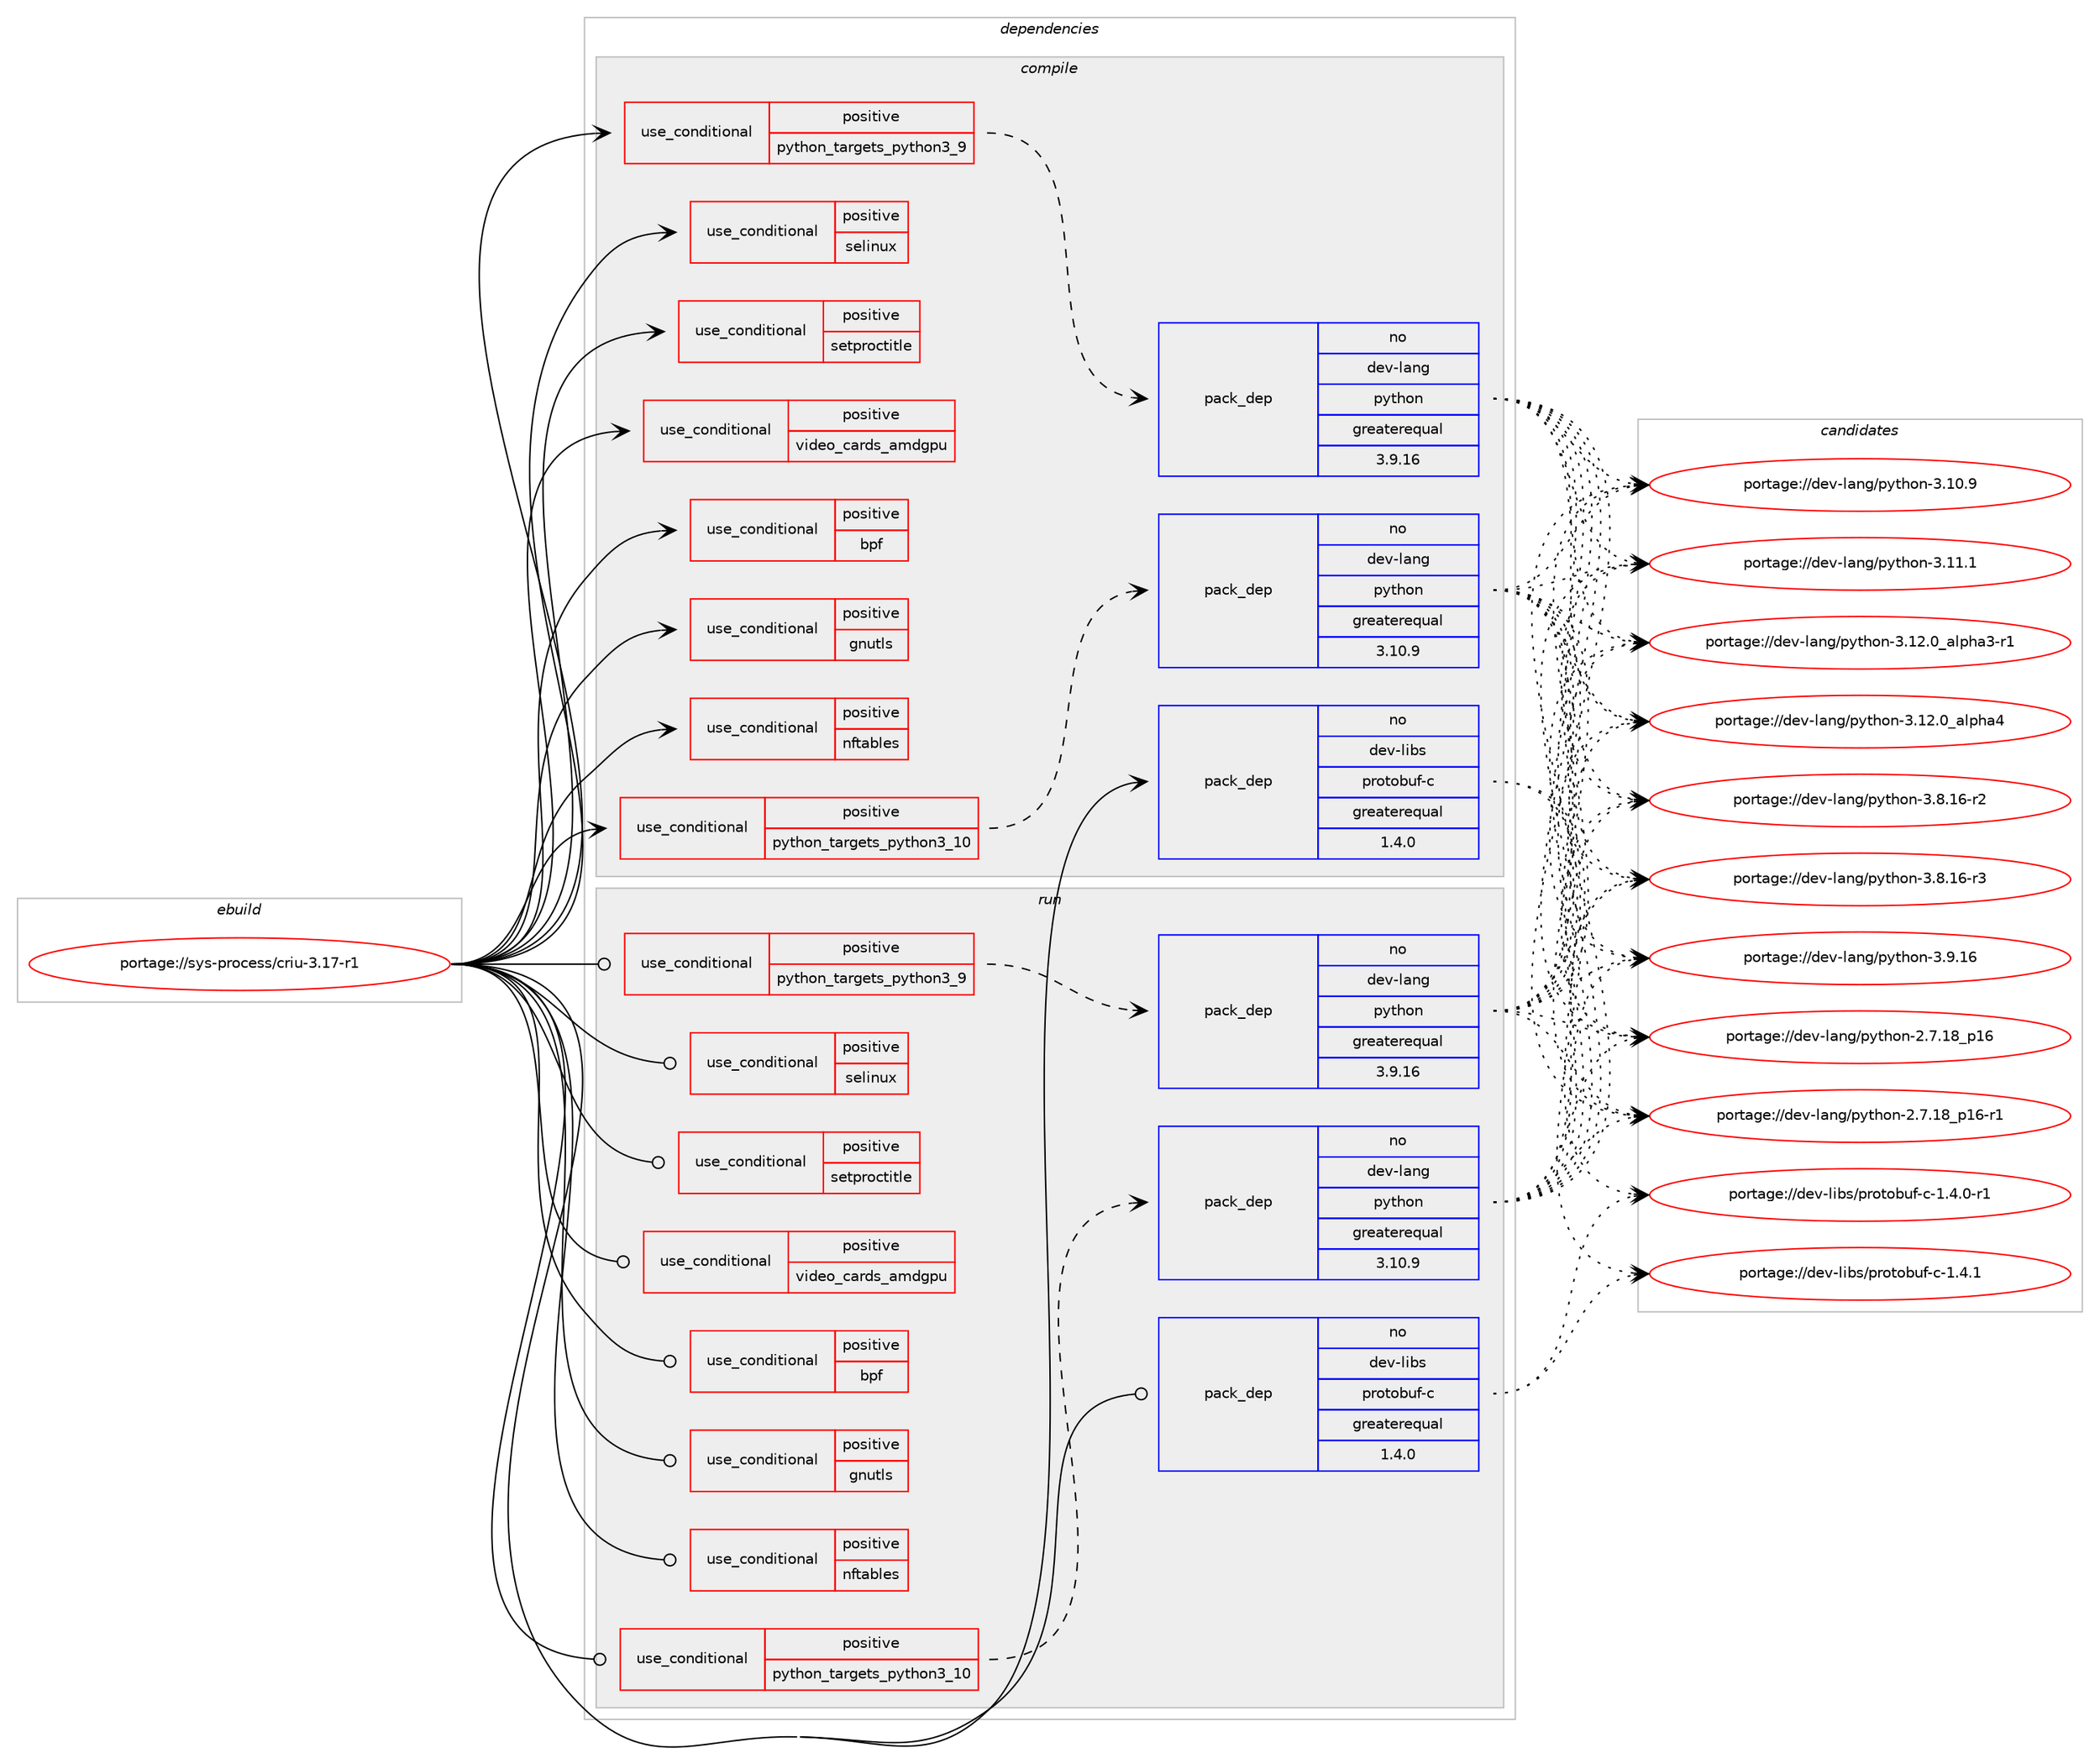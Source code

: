 digraph prolog {

# *************
# Graph options
# *************

newrank=true;
concentrate=true;
compound=true;
graph [rankdir=LR,fontname=Helvetica,fontsize=10,ranksep=1.5];#, ranksep=2.5, nodesep=0.2];
edge  [arrowhead=vee];
node  [fontname=Helvetica,fontsize=10];

# **********
# The ebuild
# **********

subgraph cluster_leftcol {
color=gray;
rank=same;
label=<<i>ebuild</i>>;
id [label="portage://sys-process/criu-3.17-r1", color=red, width=4, href="../sys-process/criu-3.17-r1.svg"];
}

# ****************
# The dependencies
# ****************

subgraph cluster_midcol {
color=gray;
label=<<i>dependencies</i>>;
subgraph cluster_compile {
fillcolor="#eeeeee";
style=filled;
label=<<i>compile</i>>;
subgraph cond7196 {
dependency11392 [label=<<TABLE BORDER="0" CELLBORDER="1" CELLSPACING="0" CELLPADDING="4"><TR><TD ROWSPAN="3" CELLPADDING="10">use_conditional</TD></TR><TR><TD>positive</TD></TR><TR><TD>bpf</TD></TR></TABLE>>, shape=none, color=red];
# *** BEGIN UNKNOWN DEPENDENCY TYPE (TODO) ***
# dependency11392 -> package_dependency(portage://sys-process/criu-3.17-r1,install,no,dev-libs,libbpf,none,[,,],any_same_slot,[])
# *** END UNKNOWN DEPENDENCY TYPE (TODO) ***

}
id:e -> dependency11392:w [weight=20,style="solid",arrowhead="vee"];
subgraph cond7197 {
dependency11393 [label=<<TABLE BORDER="0" CELLBORDER="1" CELLSPACING="0" CELLPADDING="4"><TR><TD ROWSPAN="3" CELLPADDING="10">use_conditional</TD></TR><TR><TD>positive</TD></TR><TR><TD>gnutls</TD></TR></TABLE>>, shape=none, color=red];
# *** BEGIN UNKNOWN DEPENDENCY TYPE (TODO) ***
# dependency11393 -> package_dependency(portage://sys-process/criu-3.17-r1,install,no,net-libs,gnutls,none,[,,],any_same_slot,[])
# *** END UNKNOWN DEPENDENCY TYPE (TODO) ***

}
id:e -> dependency11393:w [weight=20,style="solid",arrowhead="vee"];
subgraph cond7198 {
dependency11394 [label=<<TABLE BORDER="0" CELLBORDER="1" CELLSPACING="0" CELLPADDING="4"><TR><TD ROWSPAN="3" CELLPADDING="10">use_conditional</TD></TR><TR><TD>positive</TD></TR><TR><TD>nftables</TD></TR></TABLE>>, shape=none, color=red];
# *** BEGIN UNKNOWN DEPENDENCY TYPE (TODO) ***
# dependency11394 -> package_dependency(portage://sys-process/criu-3.17-r1,install,no,net-libs,gnutls,none,[,,],any_same_slot,[])
# *** END UNKNOWN DEPENDENCY TYPE (TODO) ***

}
id:e -> dependency11394:w [weight=20,style="solid",arrowhead="vee"];
subgraph cond7199 {
dependency11395 [label=<<TABLE BORDER="0" CELLBORDER="1" CELLSPACING="0" CELLPADDING="4"><TR><TD ROWSPAN="3" CELLPADDING="10">use_conditional</TD></TR><TR><TD>positive</TD></TR><TR><TD>python_targets_python3_10</TD></TR></TABLE>>, shape=none, color=red];
subgraph pack4106 {
dependency11396 [label=<<TABLE BORDER="0" CELLBORDER="1" CELLSPACING="0" CELLPADDING="4" WIDTH="220"><TR><TD ROWSPAN="6" CELLPADDING="30">pack_dep</TD></TR><TR><TD WIDTH="110">no</TD></TR><TR><TD>dev-lang</TD></TR><TR><TD>python</TD></TR><TR><TD>greaterequal</TD></TR><TR><TD>3.10.9</TD></TR></TABLE>>, shape=none, color=blue];
}
dependency11395:e -> dependency11396:w [weight=20,style="dashed",arrowhead="vee"];
}
id:e -> dependency11395:w [weight=20,style="solid",arrowhead="vee"];
subgraph cond7200 {
dependency11397 [label=<<TABLE BORDER="0" CELLBORDER="1" CELLSPACING="0" CELLPADDING="4"><TR><TD ROWSPAN="3" CELLPADDING="10">use_conditional</TD></TR><TR><TD>positive</TD></TR><TR><TD>python_targets_python3_9</TD></TR></TABLE>>, shape=none, color=red];
subgraph pack4107 {
dependency11398 [label=<<TABLE BORDER="0" CELLBORDER="1" CELLSPACING="0" CELLPADDING="4" WIDTH="220"><TR><TD ROWSPAN="6" CELLPADDING="30">pack_dep</TD></TR><TR><TD WIDTH="110">no</TD></TR><TR><TD>dev-lang</TD></TR><TR><TD>python</TD></TR><TR><TD>greaterequal</TD></TR><TR><TD>3.9.16</TD></TR></TABLE>>, shape=none, color=blue];
}
dependency11397:e -> dependency11398:w [weight=20,style="dashed",arrowhead="vee"];
}
id:e -> dependency11397:w [weight=20,style="solid",arrowhead="vee"];
subgraph cond7201 {
dependency11399 [label=<<TABLE BORDER="0" CELLBORDER="1" CELLSPACING="0" CELLPADDING="4"><TR><TD ROWSPAN="3" CELLPADDING="10">use_conditional</TD></TR><TR><TD>positive</TD></TR><TR><TD>selinux</TD></TR></TABLE>>, shape=none, color=red];
# *** BEGIN UNKNOWN DEPENDENCY TYPE (TODO) ***
# dependency11399 -> package_dependency(portage://sys-process/criu-3.17-r1,install,no,sys-libs,libselinux,none,[,,],any_same_slot,[])
# *** END UNKNOWN DEPENDENCY TYPE (TODO) ***

}
id:e -> dependency11399:w [weight=20,style="solid",arrowhead="vee"];
subgraph cond7202 {
dependency11400 [label=<<TABLE BORDER="0" CELLBORDER="1" CELLSPACING="0" CELLPADDING="4"><TR><TD ROWSPAN="3" CELLPADDING="10">use_conditional</TD></TR><TR><TD>positive</TD></TR><TR><TD>setproctitle</TD></TR></TABLE>>, shape=none, color=red];
# *** BEGIN UNKNOWN DEPENDENCY TYPE (TODO) ***
# dependency11400 -> package_dependency(portage://sys-process/criu-3.17-r1,install,no,dev-libs,libbsd,none,[,,],any_same_slot,[])
# *** END UNKNOWN DEPENDENCY TYPE (TODO) ***

}
id:e -> dependency11400:w [weight=20,style="solid",arrowhead="vee"];
subgraph cond7203 {
dependency11401 [label=<<TABLE BORDER="0" CELLBORDER="1" CELLSPACING="0" CELLPADDING="4"><TR><TD ROWSPAN="3" CELLPADDING="10">use_conditional</TD></TR><TR><TD>positive</TD></TR><TR><TD>video_cards_amdgpu</TD></TR></TABLE>>, shape=none, color=red];
# *** BEGIN UNKNOWN DEPENDENCY TYPE (TODO) ***
# dependency11401 -> package_dependency(portage://sys-process/criu-3.17-r1,install,no,x11-libs,libdrm,none,[,,],[],[use(enable(video_cards_amdgpu),none)])
# *** END UNKNOWN DEPENDENCY TYPE (TODO) ***

}
id:e -> dependency11401:w [weight=20,style="solid",arrowhead="vee"];
# *** BEGIN UNKNOWN DEPENDENCY TYPE (TODO) ***
# id -> package_dependency(portage://sys-process/criu-3.17-r1,install,no,dev-libs,libnl,none,[,,],[slot(3),equal],[])
# *** END UNKNOWN DEPENDENCY TYPE (TODO) ***

subgraph pack4108 {
dependency11402 [label=<<TABLE BORDER="0" CELLBORDER="1" CELLSPACING="0" CELLPADDING="4" WIDTH="220"><TR><TD ROWSPAN="6" CELLPADDING="30">pack_dep</TD></TR><TR><TD WIDTH="110">no</TD></TR><TR><TD>dev-libs</TD></TR><TR><TD>protobuf-c</TD></TR><TR><TD>greaterequal</TD></TR><TR><TD>1.4.0</TD></TR></TABLE>>, shape=none, color=blue];
}
id:e -> dependency11402:w [weight=20,style="solid",arrowhead="vee"];
# *** BEGIN UNKNOWN DEPENDENCY TYPE (TODO) ***
# id -> package_dependency(portage://sys-process/criu-3.17-r1,install,no,net-libs,libnet,none,[,,],[slot(1.1),equal],[])
# *** END UNKNOWN DEPENDENCY TYPE (TODO) ***

# *** BEGIN UNKNOWN DEPENDENCY TYPE (TODO) ***
# id -> package_dependency(portage://sys-process/criu-3.17-r1,install,no,sys-libs,libcap,none,[,,],any_same_slot,[])
# *** END UNKNOWN DEPENDENCY TYPE (TODO) ***

}
subgraph cluster_compileandrun {
fillcolor="#eeeeee";
style=filled;
label=<<i>compile and run</i>>;
}
subgraph cluster_run {
fillcolor="#eeeeee";
style=filled;
label=<<i>run</i>>;
subgraph cond7204 {
dependency11403 [label=<<TABLE BORDER="0" CELLBORDER="1" CELLSPACING="0" CELLPADDING="4"><TR><TD ROWSPAN="3" CELLPADDING="10">use_conditional</TD></TR><TR><TD>positive</TD></TR><TR><TD>bpf</TD></TR></TABLE>>, shape=none, color=red];
# *** BEGIN UNKNOWN DEPENDENCY TYPE (TODO) ***
# dependency11403 -> package_dependency(portage://sys-process/criu-3.17-r1,run,no,dev-libs,libbpf,none,[,,],any_same_slot,[])
# *** END UNKNOWN DEPENDENCY TYPE (TODO) ***

}
id:e -> dependency11403:w [weight=20,style="solid",arrowhead="odot"];
subgraph cond7205 {
dependency11404 [label=<<TABLE BORDER="0" CELLBORDER="1" CELLSPACING="0" CELLPADDING="4"><TR><TD ROWSPAN="3" CELLPADDING="10">use_conditional</TD></TR><TR><TD>positive</TD></TR><TR><TD>gnutls</TD></TR></TABLE>>, shape=none, color=red];
# *** BEGIN UNKNOWN DEPENDENCY TYPE (TODO) ***
# dependency11404 -> package_dependency(portage://sys-process/criu-3.17-r1,run,no,net-libs,gnutls,none,[,,],any_same_slot,[])
# *** END UNKNOWN DEPENDENCY TYPE (TODO) ***

}
id:e -> dependency11404:w [weight=20,style="solid",arrowhead="odot"];
subgraph cond7206 {
dependency11405 [label=<<TABLE BORDER="0" CELLBORDER="1" CELLSPACING="0" CELLPADDING="4"><TR><TD ROWSPAN="3" CELLPADDING="10">use_conditional</TD></TR><TR><TD>positive</TD></TR><TR><TD>nftables</TD></TR></TABLE>>, shape=none, color=red];
# *** BEGIN UNKNOWN DEPENDENCY TYPE (TODO) ***
# dependency11405 -> package_dependency(portage://sys-process/criu-3.17-r1,run,no,net-libs,gnutls,none,[,,],any_same_slot,[])
# *** END UNKNOWN DEPENDENCY TYPE (TODO) ***

}
id:e -> dependency11405:w [weight=20,style="solid",arrowhead="odot"];
subgraph cond7207 {
dependency11406 [label=<<TABLE BORDER="0" CELLBORDER="1" CELLSPACING="0" CELLPADDING="4"><TR><TD ROWSPAN="3" CELLPADDING="10">use_conditional</TD></TR><TR><TD>positive</TD></TR><TR><TD>python_targets_python3_10</TD></TR></TABLE>>, shape=none, color=red];
subgraph pack4109 {
dependency11407 [label=<<TABLE BORDER="0" CELLBORDER="1" CELLSPACING="0" CELLPADDING="4" WIDTH="220"><TR><TD ROWSPAN="6" CELLPADDING="30">pack_dep</TD></TR><TR><TD WIDTH="110">no</TD></TR><TR><TD>dev-lang</TD></TR><TR><TD>python</TD></TR><TR><TD>greaterequal</TD></TR><TR><TD>3.10.9</TD></TR></TABLE>>, shape=none, color=blue];
}
dependency11406:e -> dependency11407:w [weight=20,style="dashed",arrowhead="vee"];
}
id:e -> dependency11406:w [weight=20,style="solid",arrowhead="odot"];
subgraph cond7208 {
dependency11408 [label=<<TABLE BORDER="0" CELLBORDER="1" CELLSPACING="0" CELLPADDING="4"><TR><TD ROWSPAN="3" CELLPADDING="10">use_conditional</TD></TR><TR><TD>positive</TD></TR><TR><TD>python_targets_python3_9</TD></TR></TABLE>>, shape=none, color=red];
subgraph pack4110 {
dependency11409 [label=<<TABLE BORDER="0" CELLBORDER="1" CELLSPACING="0" CELLPADDING="4" WIDTH="220"><TR><TD ROWSPAN="6" CELLPADDING="30">pack_dep</TD></TR><TR><TD WIDTH="110">no</TD></TR><TR><TD>dev-lang</TD></TR><TR><TD>python</TD></TR><TR><TD>greaterequal</TD></TR><TR><TD>3.9.16</TD></TR></TABLE>>, shape=none, color=blue];
}
dependency11408:e -> dependency11409:w [weight=20,style="dashed",arrowhead="vee"];
}
id:e -> dependency11408:w [weight=20,style="solid",arrowhead="odot"];
subgraph cond7209 {
dependency11410 [label=<<TABLE BORDER="0" CELLBORDER="1" CELLSPACING="0" CELLPADDING="4"><TR><TD ROWSPAN="3" CELLPADDING="10">use_conditional</TD></TR><TR><TD>positive</TD></TR><TR><TD>selinux</TD></TR></TABLE>>, shape=none, color=red];
# *** BEGIN UNKNOWN DEPENDENCY TYPE (TODO) ***
# dependency11410 -> package_dependency(portage://sys-process/criu-3.17-r1,run,no,sys-libs,libselinux,none,[,,],any_same_slot,[])
# *** END UNKNOWN DEPENDENCY TYPE (TODO) ***

}
id:e -> dependency11410:w [weight=20,style="solid",arrowhead="odot"];
subgraph cond7210 {
dependency11411 [label=<<TABLE BORDER="0" CELLBORDER="1" CELLSPACING="0" CELLPADDING="4"><TR><TD ROWSPAN="3" CELLPADDING="10">use_conditional</TD></TR><TR><TD>positive</TD></TR><TR><TD>setproctitle</TD></TR></TABLE>>, shape=none, color=red];
# *** BEGIN UNKNOWN DEPENDENCY TYPE (TODO) ***
# dependency11411 -> package_dependency(portage://sys-process/criu-3.17-r1,run,no,dev-libs,libbsd,none,[,,],any_same_slot,[])
# *** END UNKNOWN DEPENDENCY TYPE (TODO) ***

}
id:e -> dependency11411:w [weight=20,style="solid",arrowhead="odot"];
subgraph cond7211 {
dependency11412 [label=<<TABLE BORDER="0" CELLBORDER="1" CELLSPACING="0" CELLPADDING="4"><TR><TD ROWSPAN="3" CELLPADDING="10">use_conditional</TD></TR><TR><TD>positive</TD></TR><TR><TD>video_cards_amdgpu</TD></TR></TABLE>>, shape=none, color=red];
# *** BEGIN UNKNOWN DEPENDENCY TYPE (TODO) ***
# dependency11412 -> package_dependency(portage://sys-process/criu-3.17-r1,run,no,x11-libs,libdrm,none,[,,],[],[use(enable(video_cards_amdgpu),none)])
# *** END UNKNOWN DEPENDENCY TYPE (TODO) ***

}
id:e -> dependency11412:w [weight=20,style="solid",arrowhead="odot"];
# *** BEGIN UNKNOWN DEPENDENCY TYPE (TODO) ***
# id -> package_dependency(portage://sys-process/criu-3.17-r1,run,no,dev-libs,libnl,none,[,,],[slot(3),equal],[])
# *** END UNKNOWN DEPENDENCY TYPE (TODO) ***

subgraph pack4111 {
dependency11413 [label=<<TABLE BORDER="0" CELLBORDER="1" CELLSPACING="0" CELLPADDING="4" WIDTH="220"><TR><TD ROWSPAN="6" CELLPADDING="30">pack_dep</TD></TR><TR><TD WIDTH="110">no</TD></TR><TR><TD>dev-libs</TD></TR><TR><TD>protobuf-c</TD></TR><TR><TD>greaterequal</TD></TR><TR><TD>1.4.0</TD></TR></TABLE>>, shape=none, color=blue];
}
id:e -> dependency11413:w [weight=20,style="solid",arrowhead="odot"];
# *** BEGIN UNKNOWN DEPENDENCY TYPE (TODO) ***
# id -> package_dependency(portage://sys-process/criu-3.17-r1,run,no,dev-python,protobuf-python,none,[,,],[],[use(optenable(python_targets_python3_9),negative),use(optenable(python_targets_python3_10),negative)])
# *** END UNKNOWN DEPENDENCY TYPE (TODO) ***

# *** BEGIN UNKNOWN DEPENDENCY TYPE (TODO) ***
# id -> package_dependency(portage://sys-process/criu-3.17-r1,run,no,net-libs,libnet,none,[,,],[slot(1.1),equal],[])
# *** END UNKNOWN DEPENDENCY TYPE (TODO) ***

# *** BEGIN UNKNOWN DEPENDENCY TYPE (TODO) ***
# id -> package_dependency(portage://sys-process/criu-3.17-r1,run,no,sys-libs,libcap,none,[,,],any_same_slot,[])
# *** END UNKNOWN DEPENDENCY TYPE (TODO) ***

}
}

# **************
# The candidates
# **************

subgraph cluster_choices {
rank=same;
color=gray;
label=<<i>candidates</i>>;

subgraph choice4106 {
color=black;
nodesep=1;
choice10010111845108971101034711212111610411111045504655464956951124954 [label="portage://dev-lang/python-2.7.18_p16", color=red, width=4,href="../dev-lang/python-2.7.18_p16.svg"];
choice100101118451089711010347112121116104111110455046554649569511249544511449 [label="portage://dev-lang/python-2.7.18_p16-r1", color=red, width=4,href="../dev-lang/python-2.7.18_p16-r1.svg"];
choice10010111845108971101034711212111610411111045514649484657 [label="portage://dev-lang/python-3.10.9", color=red, width=4,href="../dev-lang/python-3.10.9.svg"];
choice10010111845108971101034711212111610411111045514649494649 [label="portage://dev-lang/python-3.11.1", color=red, width=4,href="../dev-lang/python-3.11.1.svg"];
choice10010111845108971101034711212111610411111045514649504648959710811210497514511449 [label="portage://dev-lang/python-3.12.0_alpha3-r1", color=red, width=4,href="../dev-lang/python-3.12.0_alpha3-r1.svg"];
choice1001011184510897110103471121211161041111104551464950464895971081121049752 [label="portage://dev-lang/python-3.12.0_alpha4", color=red, width=4,href="../dev-lang/python-3.12.0_alpha4.svg"];
choice100101118451089711010347112121116104111110455146564649544511450 [label="portage://dev-lang/python-3.8.16-r2", color=red, width=4,href="../dev-lang/python-3.8.16-r2.svg"];
choice100101118451089711010347112121116104111110455146564649544511451 [label="portage://dev-lang/python-3.8.16-r3", color=red, width=4,href="../dev-lang/python-3.8.16-r3.svg"];
choice10010111845108971101034711212111610411111045514657464954 [label="portage://dev-lang/python-3.9.16", color=red, width=4,href="../dev-lang/python-3.9.16.svg"];
dependency11396:e -> choice10010111845108971101034711212111610411111045504655464956951124954:w [style=dotted,weight="100"];
dependency11396:e -> choice100101118451089711010347112121116104111110455046554649569511249544511449:w [style=dotted,weight="100"];
dependency11396:e -> choice10010111845108971101034711212111610411111045514649484657:w [style=dotted,weight="100"];
dependency11396:e -> choice10010111845108971101034711212111610411111045514649494649:w [style=dotted,weight="100"];
dependency11396:e -> choice10010111845108971101034711212111610411111045514649504648959710811210497514511449:w [style=dotted,weight="100"];
dependency11396:e -> choice1001011184510897110103471121211161041111104551464950464895971081121049752:w [style=dotted,weight="100"];
dependency11396:e -> choice100101118451089711010347112121116104111110455146564649544511450:w [style=dotted,weight="100"];
dependency11396:e -> choice100101118451089711010347112121116104111110455146564649544511451:w [style=dotted,weight="100"];
dependency11396:e -> choice10010111845108971101034711212111610411111045514657464954:w [style=dotted,weight="100"];
}
subgraph choice4107 {
color=black;
nodesep=1;
choice10010111845108971101034711212111610411111045504655464956951124954 [label="portage://dev-lang/python-2.7.18_p16", color=red, width=4,href="../dev-lang/python-2.7.18_p16.svg"];
choice100101118451089711010347112121116104111110455046554649569511249544511449 [label="portage://dev-lang/python-2.7.18_p16-r1", color=red, width=4,href="../dev-lang/python-2.7.18_p16-r1.svg"];
choice10010111845108971101034711212111610411111045514649484657 [label="portage://dev-lang/python-3.10.9", color=red, width=4,href="../dev-lang/python-3.10.9.svg"];
choice10010111845108971101034711212111610411111045514649494649 [label="portage://dev-lang/python-3.11.1", color=red, width=4,href="../dev-lang/python-3.11.1.svg"];
choice10010111845108971101034711212111610411111045514649504648959710811210497514511449 [label="portage://dev-lang/python-3.12.0_alpha3-r1", color=red, width=4,href="../dev-lang/python-3.12.0_alpha3-r1.svg"];
choice1001011184510897110103471121211161041111104551464950464895971081121049752 [label="portage://dev-lang/python-3.12.0_alpha4", color=red, width=4,href="../dev-lang/python-3.12.0_alpha4.svg"];
choice100101118451089711010347112121116104111110455146564649544511450 [label="portage://dev-lang/python-3.8.16-r2", color=red, width=4,href="../dev-lang/python-3.8.16-r2.svg"];
choice100101118451089711010347112121116104111110455146564649544511451 [label="portage://dev-lang/python-3.8.16-r3", color=red, width=4,href="../dev-lang/python-3.8.16-r3.svg"];
choice10010111845108971101034711212111610411111045514657464954 [label="portage://dev-lang/python-3.9.16", color=red, width=4,href="../dev-lang/python-3.9.16.svg"];
dependency11398:e -> choice10010111845108971101034711212111610411111045504655464956951124954:w [style=dotted,weight="100"];
dependency11398:e -> choice100101118451089711010347112121116104111110455046554649569511249544511449:w [style=dotted,weight="100"];
dependency11398:e -> choice10010111845108971101034711212111610411111045514649484657:w [style=dotted,weight="100"];
dependency11398:e -> choice10010111845108971101034711212111610411111045514649494649:w [style=dotted,weight="100"];
dependency11398:e -> choice10010111845108971101034711212111610411111045514649504648959710811210497514511449:w [style=dotted,weight="100"];
dependency11398:e -> choice1001011184510897110103471121211161041111104551464950464895971081121049752:w [style=dotted,weight="100"];
dependency11398:e -> choice100101118451089711010347112121116104111110455146564649544511450:w [style=dotted,weight="100"];
dependency11398:e -> choice100101118451089711010347112121116104111110455146564649544511451:w [style=dotted,weight="100"];
dependency11398:e -> choice10010111845108971101034711212111610411111045514657464954:w [style=dotted,weight="100"];
}
subgraph choice4108 {
color=black;
nodesep=1;
choice1001011184510810598115471121141111161119811710245994549465246484511449 [label="portage://dev-libs/protobuf-c-1.4.0-r1", color=red, width=4,href="../dev-libs/protobuf-c-1.4.0-r1.svg"];
choice100101118451081059811547112114111116111981171024599454946524649 [label="portage://dev-libs/protobuf-c-1.4.1", color=red, width=4,href="../dev-libs/protobuf-c-1.4.1.svg"];
dependency11402:e -> choice1001011184510810598115471121141111161119811710245994549465246484511449:w [style=dotted,weight="100"];
dependency11402:e -> choice100101118451081059811547112114111116111981171024599454946524649:w [style=dotted,weight="100"];
}
subgraph choice4109 {
color=black;
nodesep=1;
choice10010111845108971101034711212111610411111045504655464956951124954 [label="portage://dev-lang/python-2.7.18_p16", color=red, width=4,href="../dev-lang/python-2.7.18_p16.svg"];
choice100101118451089711010347112121116104111110455046554649569511249544511449 [label="portage://dev-lang/python-2.7.18_p16-r1", color=red, width=4,href="../dev-lang/python-2.7.18_p16-r1.svg"];
choice10010111845108971101034711212111610411111045514649484657 [label="portage://dev-lang/python-3.10.9", color=red, width=4,href="../dev-lang/python-3.10.9.svg"];
choice10010111845108971101034711212111610411111045514649494649 [label="portage://dev-lang/python-3.11.1", color=red, width=4,href="../dev-lang/python-3.11.1.svg"];
choice10010111845108971101034711212111610411111045514649504648959710811210497514511449 [label="portage://dev-lang/python-3.12.0_alpha3-r1", color=red, width=4,href="../dev-lang/python-3.12.0_alpha3-r1.svg"];
choice1001011184510897110103471121211161041111104551464950464895971081121049752 [label="portage://dev-lang/python-3.12.0_alpha4", color=red, width=4,href="../dev-lang/python-3.12.0_alpha4.svg"];
choice100101118451089711010347112121116104111110455146564649544511450 [label="portage://dev-lang/python-3.8.16-r2", color=red, width=4,href="../dev-lang/python-3.8.16-r2.svg"];
choice100101118451089711010347112121116104111110455146564649544511451 [label="portage://dev-lang/python-3.8.16-r3", color=red, width=4,href="../dev-lang/python-3.8.16-r3.svg"];
choice10010111845108971101034711212111610411111045514657464954 [label="portage://dev-lang/python-3.9.16", color=red, width=4,href="../dev-lang/python-3.9.16.svg"];
dependency11407:e -> choice10010111845108971101034711212111610411111045504655464956951124954:w [style=dotted,weight="100"];
dependency11407:e -> choice100101118451089711010347112121116104111110455046554649569511249544511449:w [style=dotted,weight="100"];
dependency11407:e -> choice10010111845108971101034711212111610411111045514649484657:w [style=dotted,weight="100"];
dependency11407:e -> choice10010111845108971101034711212111610411111045514649494649:w [style=dotted,weight="100"];
dependency11407:e -> choice10010111845108971101034711212111610411111045514649504648959710811210497514511449:w [style=dotted,weight="100"];
dependency11407:e -> choice1001011184510897110103471121211161041111104551464950464895971081121049752:w [style=dotted,weight="100"];
dependency11407:e -> choice100101118451089711010347112121116104111110455146564649544511450:w [style=dotted,weight="100"];
dependency11407:e -> choice100101118451089711010347112121116104111110455146564649544511451:w [style=dotted,weight="100"];
dependency11407:e -> choice10010111845108971101034711212111610411111045514657464954:w [style=dotted,weight="100"];
}
subgraph choice4110 {
color=black;
nodesep=1;
choice10010111845108971101034711212111610411111045504655464956951124954 [label="portage://dev-lang/python-2.7.18_p16", color=red, width=4,href="../dev-lang/python-2.7.18_p16.svg"];
choice100101118451089711010347112121116104111110455046554649569511249544511449 [label="portage://dev-lang/python-2.7.18_p16-r1", color=red, width=4,href="../dev-lang/python-2.7.18_p16-r1.svg"];
choice10010111845108971101034711212111610411111045514649484657 [label="portage://dev-lang/python-3.10.9", color=red, width=4,href="../dev-lang/python-3.10.9.svg"];
choice10010111845108971101034711212111610411111045514649494649 [label="portage://dev-lang/python-3.11.1", color=red, width=4,href="../dev-lang/python-3.11.1.svg"];
choice10010111845108971101034711212111610411111045514649504648959710811210497514511449 [label="portage://dev-lang/python-3.12.0_alpha3-r1", color=red, width=4,href="../dev-lang/python-3.12.0_alpha3-r1.svg"];
choice1001011184510897110103471121211161041111104551464950464895971081121049752 [label="portage://dev-lang/python-3.12.0_alpha4", color=red, width=4,href="../dev-lang/python-3.12.0_alpha4.svg"];
choice100101118451089711010347112121116104111110455146564649544511450 [label="portage://dev-lang/python-3.8.16-r2", color=red, width=4,href="../dev-lang/python-3.8.16-r2.svg"];
choice100101118451089711010347112121116104111110455146564649544511451 [label="portage://dev-lang/python-3.8.16-r3", color=red, width=4,href="../dev-lang/python-3.8.16-r3.svg"];
choice10010111845108971101034711212111610411111045514657464954 [label="portage://dev-lang/python-3.9.16", color=red, width=4,href="../dev-lang/python-3.9.16.svg"];
dependency11409:e -> choice10010111845108971101034711212111610411111045504655464956951124954:w [style=dotted,weight="100"];
dependency11409:e -> choice100101118451089711010347112121116104111110455046554649569511249544511449:w [style=dotted,weight="100"];
dependency11409:e -> choice10010111845108971101034711212111610411111045514649484657:w [style=dotted,weight="100"];
dependency11409:e -> choice10010111845108971101034711212111610411111045514649494649:w [style=dotted,weight="100"];
dependency11409:e -> choice10010111845108971101034711212111610411111045514649504648959710811210497514511449:w [style=dotted,weight="100"];
dependency11409:e -> choice1001011184510897110103471121211161041111104551464950464895971081121049752:w [style=dotted,weight="100"];
dependency11409:e -> choice100101118451089711010347112121116104111110455146564649544511450:w [style=dotted,weight="100"];
dependency11409:e -> choice100101118451089711010347112121116104111110455146564649544511451:w [style=dotted,weight="100"];
dependency11409:e -> choice10010111845108971101034711212111610411111045514657464954:w [style=dotted,weight="100"];
}
subgraph choice4111 {
color=black;
nodesep=1;
choice1001011184510810598115471121141111161119811710245994549465246484511449 [label="portage://dev-libs/protobuf-c-1.4.0-r1", color=red, width=4,href="../dev-libs/protobuf-c-1.4.0-r1.svg"];
choice100101118451081059811547112114111116111981171024599454946524649 [label="portage://dev-libs/protobuf-c-1.4.1", color=red, width=4,href="../dev-libs/protobuf-c-1.4.1.svg"];
dependency11413:e -> choice1001011184510810598115471121141111161119811710245994549465246484511449:w [style=dotted,weight="100"];
dependency11413:e -> choice100101118451081059811547112114111116111981171024599454946524649:w [style=dotted,weight="100"];
}
}

}
